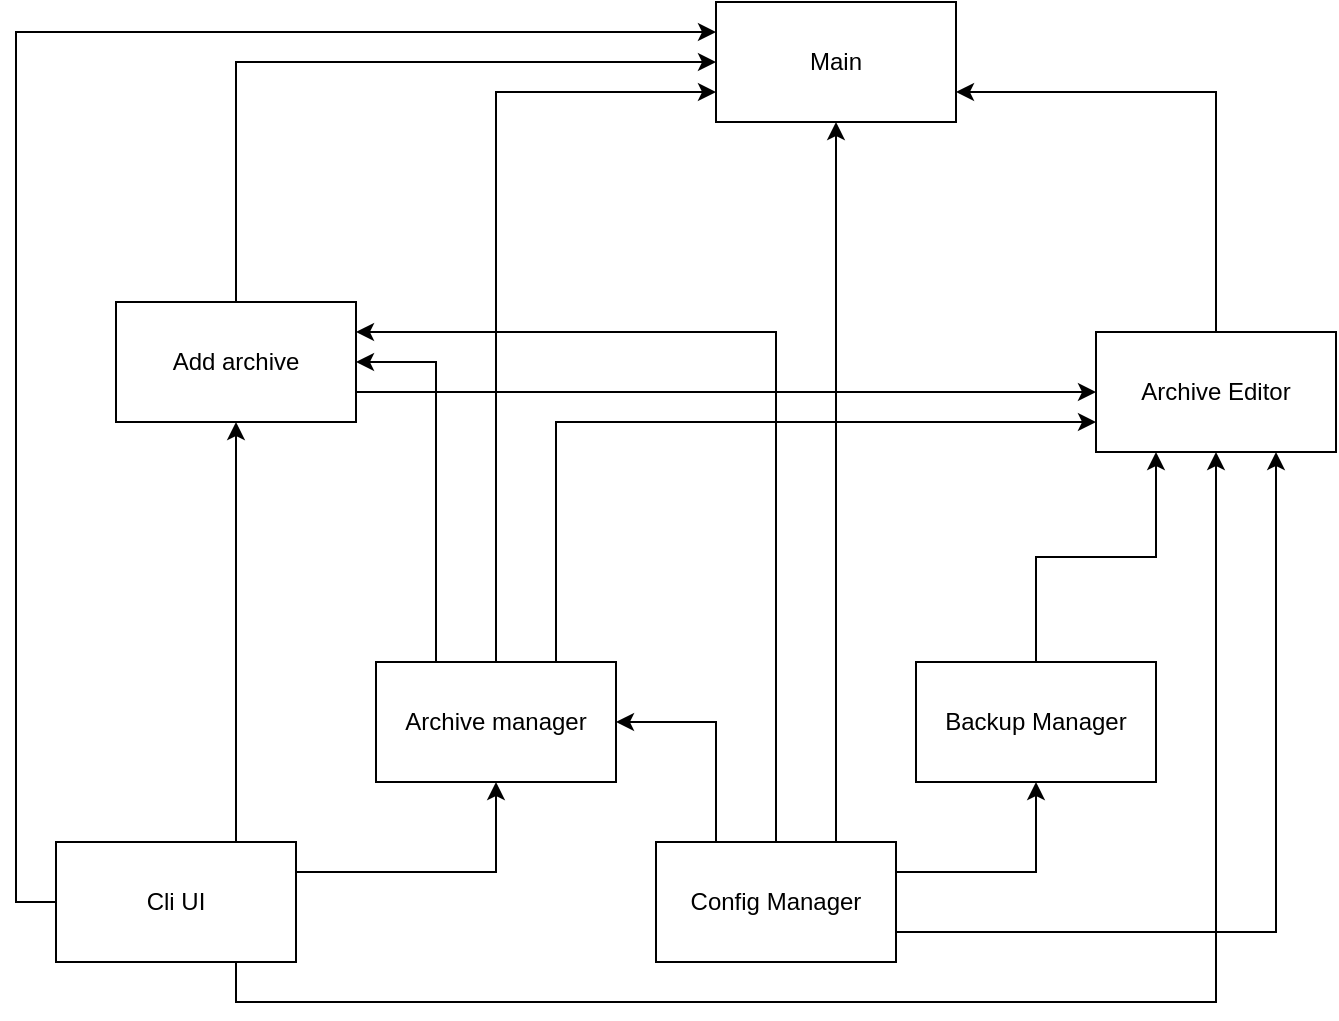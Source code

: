 <mxfile version="28.2.3">
  <diagram name="Página-1" id="eFnsRJZp4NEc0yy9Ha_Q">
    <mxGraphModel dx="1067" dy="421" grid="1" gridSize="10" guides="1" tooltips="1" connect="1" arrows="1" fold="1" page="1" pageScale="1" pageWidth="827" pageHeight="1169" math="0" shadow="0">
      <root>
        <mxCell id="0" />
        <mxCell id="1" parent="0" />
        <mxCell id="qc6sMH-JnwiJSXsWrzYV-1" value="Main" style="rounded=0;whiteSpace=wrap;html=1;" parent="1" vertex="1">
          <mxGeometry x="560" y="40" width="120" height="60" as="geometry" />
        </mxCell>
        <mxCell id="qc6sMH-JnwiJSXsWrzYV-16" style="edgeStyle=orthogonalEdgeStyle;rounded=0;orthogonalLoop=1;jettySize=auto;html=1;exitX=0.5;exitY=0;exitDx=0;exitDy=0;entryX=0;entryY=0.5;entryDx=0;entryDy=0;" parent="1" source="qc6sMH-JnwiJSXsWrzYV-2" target="qc6sMH-JnwiJSXsWrzYV-1" edge="1">
          <mxGeometry relative="1" as="geometry" />
        </mxCell>
        <mxCell id="r5Rh7mkf2JQawpCPRrkt-3" style="edgeStyle=orthogonalEdgeStyle;rounded=0;orthogonalLoop=1;jettySize=auto;html=1;exitX=1;exitY=0.75;exitDx=0;exitDy=0;entryX=0;entryY=0.5;entryDx=0;entryDy=0;" parent="1" source="qc6sMH-JnwiJSXsWrzYV-2" target="r5Rh7mkf2JQawpCPRrkt-1" edge="1">
          <mxGeometry relative="1" as="geometry" />
        </mxCell>
        <mxCell id="qc6sMH-JnwiJSXsWrzYV-2" value="Add archive" style="rounded=0;whiteSpace=wrap;html=1;" parent="1" vertex="1">
          <mxGeometry x="260" y="190" width="120" height="60" as="geometry" />
        </mxCell>
        <mxCell id="qc6sMH-JnwiJSXsWrzYV-10" style="edgeStyle=orthogonalEdgeStyle;rounded=0;orthogonalLoop=1;jettySize=auto;html=1;exitX=0.25;exitY=0;exitDx=0;exitDy=0;entryX=1;entryY=0.5;entryDx=0;entryDy=0;" parent="1" source="qc6sMH-JnwiJSXsWrzYV-3" target="qc6sMH-JnwiJSXsWrzYV-2" edge="1">
          <mxGeometry relative="1" as="geometry" />
        </mxCell>
        <mxCell id="qc6sMH-JnwiJSXsWrzYV-21" style="edgeStyle=orthogonalEdgeStyle;rounded=0;orthogonalLoop=1;jettySize=auto;html=1;exitX=0.5;exitY=0;exitDx=0;exitDy=0;entryX=0;entryY=0.75;entryDx=0;entryDy=0;" parent="1" source="qc6sMH-JnwiJSXsWrzYV-3" target="qc6sMH-JnwiJSXsWrzYV-1" edge="1">
          <mxGeometry relative="1" as="geometry" />
        </mxCell>
        <mxCell id="r5Rh7mkf2JQawpCPRrkt-4" style="edgeStyle=orthogonalEdgeStyle;rounded=0;orthogonalLoop=1;jettySize=auto;html=1;exitX=0.75;exitY=0;exitDx=0;exitDy=0;entryX=0;entryY=0.75;entryDx=0;entryDy=0;" parent="1" source="qc6sMH-JnwiJSXsWrzYV-3" target="r5Rh7mkf2JQawpCPRrkt-1" edge="1">
          <mxGeometry relative="1" as="geometry">
            <Array as="points">
              <mxPoint x="480" y="250" />
            </Array>
          </mxGeometry>
        </mxCell>
        <mxCell id="qc6sMH-JnwiJSXsWrzYV-3" value="Archive manager" style="rounded=0;whiteSpace=wrap;html=1;" parent="1" vertex="1">
          <mxGeometry x="390" y="370" width="120" height="60" as="geometry" />
        </mxCell>
        <mxCell id="qc6sMH-JnwiJSXsWrzYV-8" style="edgeStyle=orthogonalEdgeStyle;rounded=0;orthogonalLoop=1;jettySize=auto;html=1;exitX=0.75;exitY=0;exitDx=0;exitDy=0;entryX=0.5;entryY=1;entryDx=0;entryDy=0;" parent="1" source="qc6sMH-JnwiJSXsWrzYV-4" target="qc6sMH-JnwiJSXsWrzYV-2" edge="1">
          <mxGeometry relative="1" as="geometry" />
        </mxCell>
        <mxCell id="qc6sMH-JnwiJSXsWrzYV-14" style="edgeStyle=orthogonalEdgeStyle;rounded=0;orthogonalLoop=1;jettySize=auto;html=1;exitX=1;exitY=0.25;exitDx=0;exitDy=0;entryX=0.5;entryY=1;entryDx=0;entryDy=0;" parent="1" source="qc6sMH-JnwiJSXsWrzYV-4" target="qc6sMH-JnwiJSXsWrzYV-3" edge="1">
          <mxGeometry relative="1" as="geometry" />
        </mxCell>
        <mxCell id="qc6sMH-JnwiJSXsWrzYV-20" style="edgeStyle=orthogonalEdgeStyle;rounded=0;orthogonalLoop=1;jettySize=auto;html=1;exitX=0;exitY=0.5;exitDx=0;exitDy=0;entryX=0;entryY=0.25;entryDx=0;entryDy=0;" parent="1" source="qc6sMH-JnwiJSXsWrzYV-4" target="qc6sMH-JnwiJSXsWrzYV-1" edge="1">
          <mxGeometry relative="1" as="geometry">
            <mxPoint x="500" y="100" as="targetPoint" />
          </mxGeometry>
        </mxCell>
        <mxCell id="r5Rh7mkf2JQawpCPRrkt-2" style="edgeStyle=orthogonalEdgeStyle;rounded=0;orthogonalLoop=1;jettySize=auto;html=1;exitX=0.75;exitY=1;exitDx=0;exitDy=0;entryX=0.5;entryY=1;entryDx=0;entryDy=0;" parent="1" source="qc6sMH-JnwiJSXsWrzYV-4" target="r5Rh7mkf2JQawpCPRrkt-1" edge="1">
          <mxGeometry relative="1" as="geometry" />
        </mxCell>
        <mxCell id="qc6sMH-JnwiJSXsWrzYV-4" value="Cli UI" style="rounded=0;whiteSpace=wrap;html=1;" parent="1" vertex="1">
          <mxGeometry x="230" y="460" width="120" height="60" as="geometry" />
        </mxCell>
        <mxCell id="qc6sMH-JnwiJSXsWrzYV-9" style="edgeStyle=orthogonalEdgeStyle;rounded=0;orthogonalLoop=1;jettySize=auto;html=1;exitX=0.5;exitY=0;exitDx=0;exitDy=0;entryX=1;entryY=0.25;entryDx=0;entryDy=0;" parent="1" source="qc6sMH-JnwiJSXsWrzYV-5" target="qc6sMH-JnwiJSXsWrzYV-2" edge="1">
          <mxGeometry relative="1" as="geometry">
            <Array as="points">
              <mxPoint x="590" y="205" />
            </Array>
          </mxGeometry>
        </mxCell>
        <mxCell id="qc6sMH-JnwiJSXsWrzYV-18" style="edgeStyle=orthogonalEdgeStyle;rounded=0;orthogonalLoop=1;jettySize=auto;html=1;exitX=0.75;exitY=0;exitDx=0;exitDy=0;entryX=0.5;entryY=1;entryDx=0;entryDy=0;" parent="1" source="qc6sMH-JnwiJSXsWrzYV-5" target="qc6sMH-JnwiJSXsWrzYV-1" edge="1">
          <mxGeometry relative="1" as="geometry" />
        </mxCell>
        <mxCell id="qc6sMH-JnwiJSXsWrzYV-19" style="edgeStyle=orthogonalEdgeStyle;rounded=0;orthogonalLoop=1;jettySize=auto;html=1;exitX=0.25;exitY=0;exitDx=0;exitDy=0;entryX=1;entryY=0.5;entryDx=0;entryDy=0;" parent="1" source="qc6sMH-JnwiJSXsWrzYV-5" target="qc6sMH-JnwiJSXsWrzYV-3" edge="1">
          <mxGeometry relative="1" as="geometry" />
        </mxCell>
        <mxCell id="r5Rh7mkf2JQawpCPRrkt-6" style="edgeStyle=orthogonalEdgeStyle;rounded=0;orthogonalLoop=1;jettySize=auto;html=1;exitX=1;exitY=0.75;exitDx=0;exitDy=0;entryX=0.75;entryY=1;entryDx=0;entryDy=0;" parent="1" source="qc6sMH-JnwiJSXsWrzYV-5" target="r5Rh7mkf2JQawpCPRrkt-1" edge="1">
          <mxGeometry relative="1" as="geometry" />
        </mxCell>
        <mxCell id="r5Rh7mkf2JQawpCPRrkt-9" style="edgeStyle=orthogonalEdgeStyle;rounded=0;orthogonalLoop=1;jettySize=auto;html=1;exitX=1;exitY=0.25;exitDx=0;exitDy=0;entryX=0.5;entryY=1;entryDx=0;entryDy=0;" parent="1" source="qc6sMH-JnwiJSXsWrzYV-5" target="r5Rh7mkf2JQawpCPRrkt-7" edge="1">
          <mxGeometry relative="1" as="geometry" />
        </mxCell>
        <mxCell id="qc6sMH-JnwiJSXsWrzYV-5" value="Config Manager" style="rounded=0;whiteSpace=wrap;html=1;" parent="1" vertex="1">
          <mxGeometry x="530" y="460" width="120" height="60" as="geometry" />
        </mxCell>
        <mxCell id="r5Rh7mkf2JQawpCPRrkt-5" style="edgeStyle=orthogonalEdgeStyle;rounded=0;orthogonalLoop=1;jettySize=auto;html=1;exitX=0.5;exitY=0;exitDx=0;exitDy=0;entryX=1;entryY=0.75;entryDx=0;entryDy=0;" parent="1" source="r5Rh7mkf2JQawpCPRrkt-1" target="qc6sMH-JnwiJSXsWrzYV-1" edge="1">
          <mxGeometry relative="1" as="geometry" />
        </mxCell>
        <mxCell id="r5Rh7mkf2JQawpCPRrkt-1" value="Archive Editor" style="rounded=0;whiteSpace=wrap;html=1;" parent="1" vertex="1">
          <mxGeometry x="750" y="205" width="120" height="60" as="geometry" />
        </mxCell>
        <mxCell id="r5Rh7mkf2JQawpCPRrkt-10" style="edgeStyle=orthogonalEdgeStyle;rounded=0;orthogonalLoop=1;jettySize=auto;html=1;exitX=0.5;exitY=0;exitDx=0;exitDy=0;entryX=0.25;entryY=1;entryDx=0;entryDy=0;" parent="1" source="r5Rh7mkf2JQawpCPRrkt-7" target="r5Rh7mkf2JQawpCPRrkt-1" edge="1">
          <mxGeometry relative="1" as="geometry" />
        </mxCell>
        <mxCell id="r5Rh7mkf2JQawpCPRrkt-7" value="Backup Manager" style="rounded=0;whiteSpace=wrap;html=1;" parent="1" vertex="1">
          <mxGeometry x="660" y="370" width="120" height="60" as="geometry" />
        </mxCell>
      </root>
    </mxGraphModel>
  </diagram>
</mxfile>
